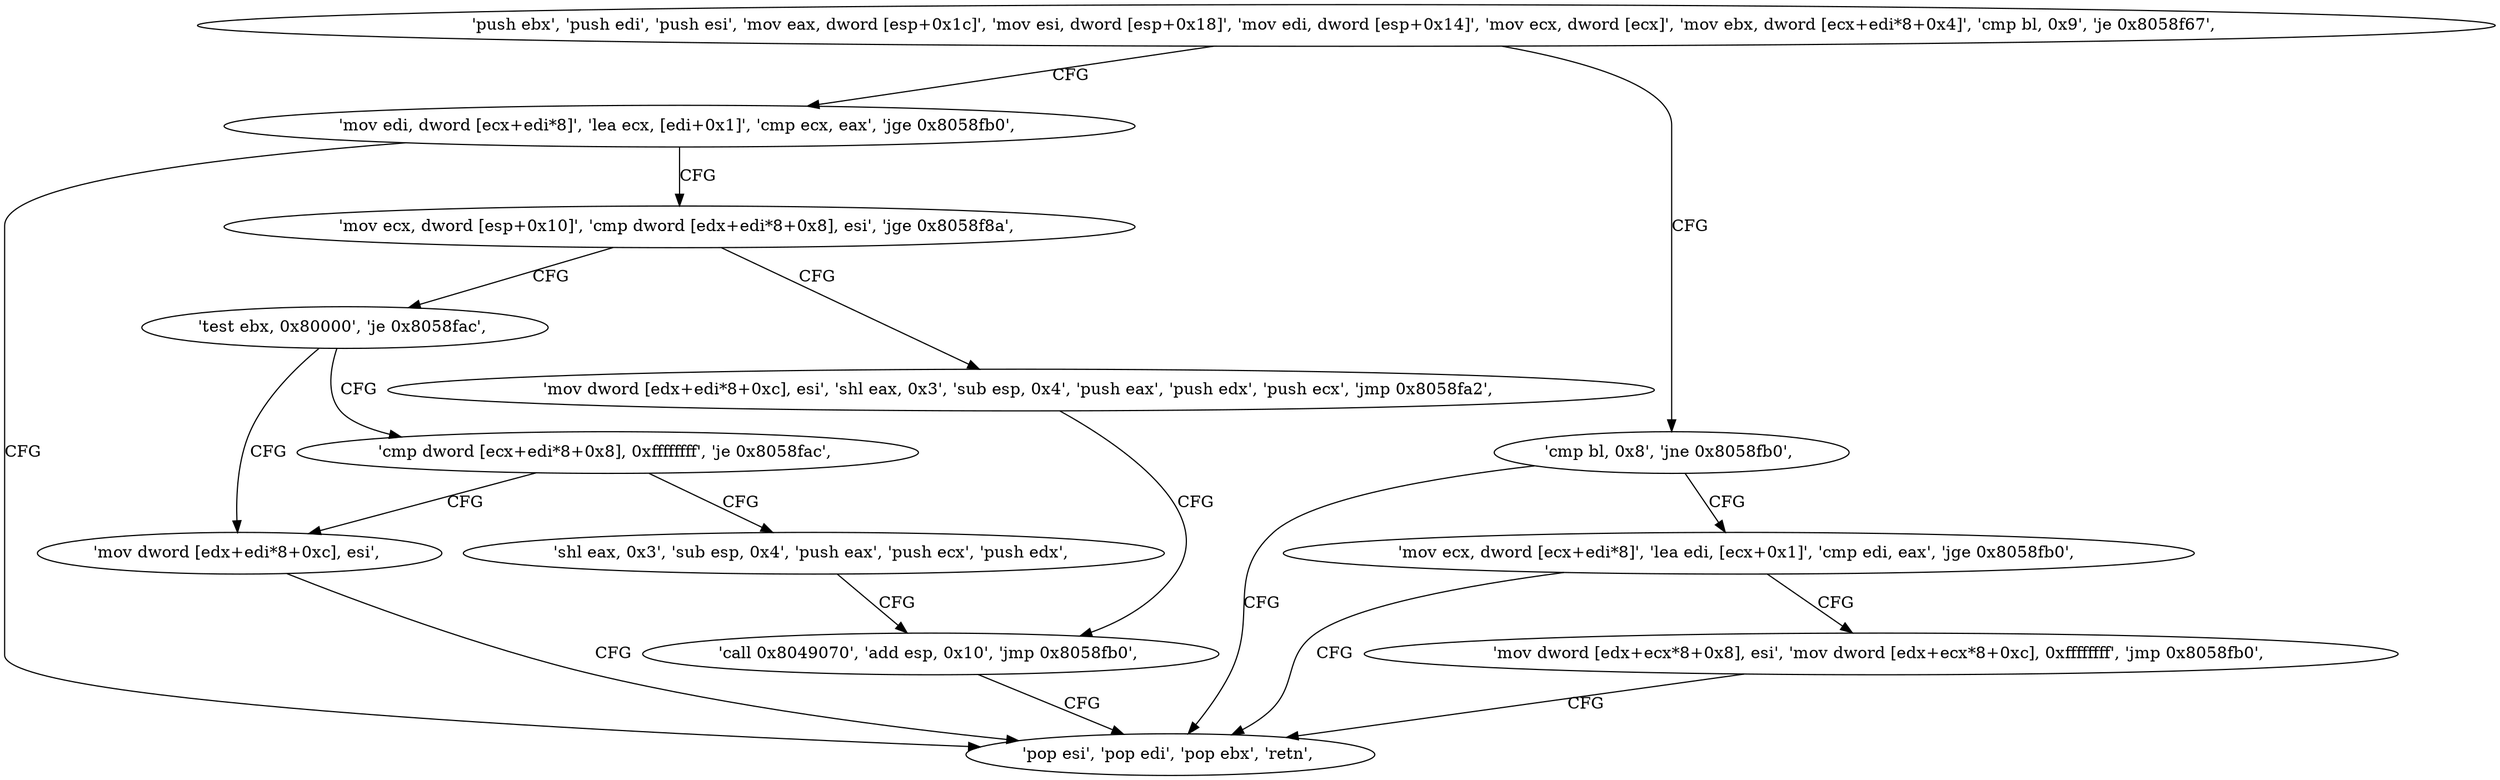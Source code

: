 digraph "func" {
"134582064" [label = "'push ebx', 'push edi', 'push esi', 'mov eax, dword [esp+0x1c]', 'mov esi, dword [esp+0x18]', 'mov edi, dword [esp+0x14]', 'mov ecx, dword [ecx]', 'mov ebx, dword [ecx+edi*8+0x4]', 'cmp bl, 0x9', 'je 0x8058f67', " ]
"134582119" [label = "'mov edi, dword [ecx+edi*8]', 'lea ecx, [edi+0x1]', 'cmp ecx, eax', 'jge 0x8058fb0', " ]
"134582090" [label = "'cmp bl, 0x8', 'jne 0x8058fb0', " ]
"134582192" [label = "'pop esi', 'pop edi', 'pop ebx', 'retn', " ]
"134582129" [label = "'mov ecx, dword [esp+0x10]', 'cmp dword [edx+edi*8+0x8], esi', 'jge 0x8058f8a', " ]
"134582095" [label = "'mov ecx, dword [ecx+edi*8]', 'lea edi, [ecx+0x1]', 'cmp edi, eax', 'jge 0x8058fb0', " ]
"134582154" [label = "'test ebx, 0x80000', 'je 0x8058fac', " ]
"134582139" [label = "'mov dword [edx+edi*8+0xc], esi', 'shl eax, 0x3', 'sub esp, 0x4', 'push eax', 'push edx', 'push ecx', 'jmp 0x8058fa2', " ]
"134582105" [label = "'mov dword [edx+ecx*8+0x8], esi', 'mov dword [edx+ecx*8+0xc], 0xffffffff', 'jmp 0x8058fb0', " ]
"134582188" [label = "'mov dword [edx+edi*8+0xc], esi', " ]
"134582162" [label = "'cmp dword [ecx+edi*8+0x8], 0xffffffff', 'je 0x8058fac', " ]
"134582178" [label = "'call 0x8049070', 'add esp, 0x10', 'jmp 0x8058fb0', " ]
"134582169" [label = "'shl eax, 0x3', 'sub esp, 0x4', 'push eax', 'push ecx', 'push edx', " ]
"134582064" -> "134582119" [ label = "CFG" ]
"134582064" -> "134582090" [ label = "CFG" ]
"134582119" -> "134582192" [ label = "CFG" ]
"134582119" -> "134582129" [ label = "CFG" ]
"134582090" -> "134582192" [ label = "CFG" ]
"134582090" -> "134582095" [ label = "CFG" ]
"134582129" -> "134582154" [ label = "CFG" ]
"134582129" -> "134582139" [ label = "CFG" ]
"134582095" -> "134582192" [ label = "CFG" ]
"134582095" -> "134582105" [ label = "CFG" ]
"134582154" -> "134582188" [ label = "CFG" ]
"134582154" -> "134582162" [ label = "CFG" ]
"134582139" -> "134582178" [ label = "CFG" ]
"134582105" -> "134582192" [ label = "CFG" ]
"134582188" -> "134582192" [ label = "CFG" ]
"134582162" -> "134582188" [ label = "CFG" ]
"134582162" -> "134582169" [ label = "CFG" ]
"134582178" -> "134582192" [ label = "CFG" ]
"134582169" -> "134582178" [ label = "CFG" ]
}
